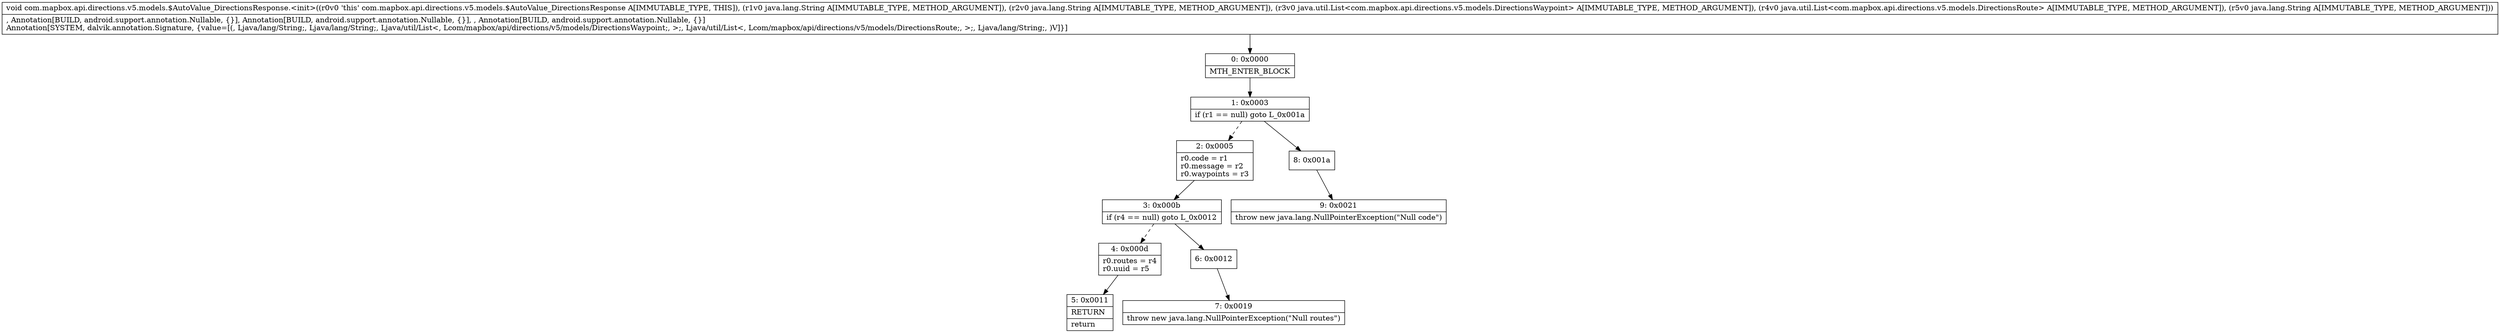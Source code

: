 digraph "CFG forcom.mapbox.api.directions.v5.models.$AutoValue_DirectionsResponse.\<init\>(Ljava\/lang\/String;Ljava\/lang\/String;Ljava\/util\/List;Ljava\/util\/List;Ljava\/lang\/String;)V" {
Node_0 [shape=record,label="{0\:\ 0x0000|MTH_ENTER_BLOCK\l}"];
Node_1 [shape=record,label="{1\:\ 0x0003|if (r1 == null) goto L_0x001a\l}"];
Node_2 [shape=record,label="{2\:\ 0x0005|r0.code = r1\lr0.message = r2\lr0.waypoints = r3\l}"];
Node_3 [shape=record,label="{3\:\ 0x000b|if (r4 == null) goto L_0x0012\l}"];
Node_4 [shape=record,label="{4\:\ 0x000d|r0.routes = r4\lr0.uuid = r5\l}"];
Node_5 [shape=record,label="{5\:\ 0x0011|RETURN\l|return\l}"];
Node_6 [shape=record,label="{6\:\ 0x0012}"];
Node_7 [shape=record,label="{7\:\ 0x0019|throw new java.lang.NullPointerException(\"Null routes\")\l}"];
Node_8 [shape=record,label="{8\:\ 0x001a}"];
Node_9 [shape=record,label="{9\:\ 0x0021|throw new java.lang.NullPointerException(\"Null code\")\l}"];
MethodNode[shape=record,label="{void com.mapbox.api.directions.v5.models.$AutoValue_DirectionsResponse.\<init\>((r0v0 'this' com.mapbox.api.directions.v5.models.$AutoValue_DirectionsResponse A[IMMUTABLE_TYPE, THIS]), (r1v0 java.lang.String A[IMMUTABLE_TYPE, METHOD_ARGUMENT]), (r2v0 java.lang.String A[IMMUTABLE_TYPE, METHOD_ARGUMENT]), (r3v0 java.util.List\<com.mapbox.api.directions.v5.models.DirectionsWaypoint\> A[IMMUTABLE_TYPE, METHOD_ARGUMENT]), (r4v0 java.util.List\<com.mapbox.api.directions.v5.models.DirectionsRoute\> A[IMMUTABLE_TYPE, METHOD_ARGUMENT]), (r5v0 java.lang.String A[IMMUTABLE_TYPE, METHOD_ARGUMENT]))  | , Annotation[BUILD, android.support.annotation.Nullable, \{\}], Annotation[BUILD, android.support.annotation.Nullable, \{\}], , Annotation[BUILD, android.support.annotation.Nullable, \{\}]\lAnnotation[SYSTEM, dalvik.annotation.Signature, \{value=[(, Ljava\/lang\/String;, Ljava\/lang\/String;, Ljava\/util\/List\<, Lcom\/mapbox\/api\/directions\/v5\/models\/DirectionsWaypoint;, \>;, Ljava\/util\/List\<, Lcom\/mapbox\/api\/directions\/v5\/models\/DirectionsRoute;, \>;, Ljava\/lang\/String;, )V]\}]\l}"];
MethodNode -> Node_0;
Node_0 -> Node_1;
Node_1 -> Node_2[style=dashed];
Node_1 -> Node_8;
Node_2 -> Node_3;
Node_3 -> Node_4[style=dashed];
Node_3 -> Node_6;
Node_4 -> Node_5;
Node_6 -> Node_7;
Node_8 -> Node_9;
}

